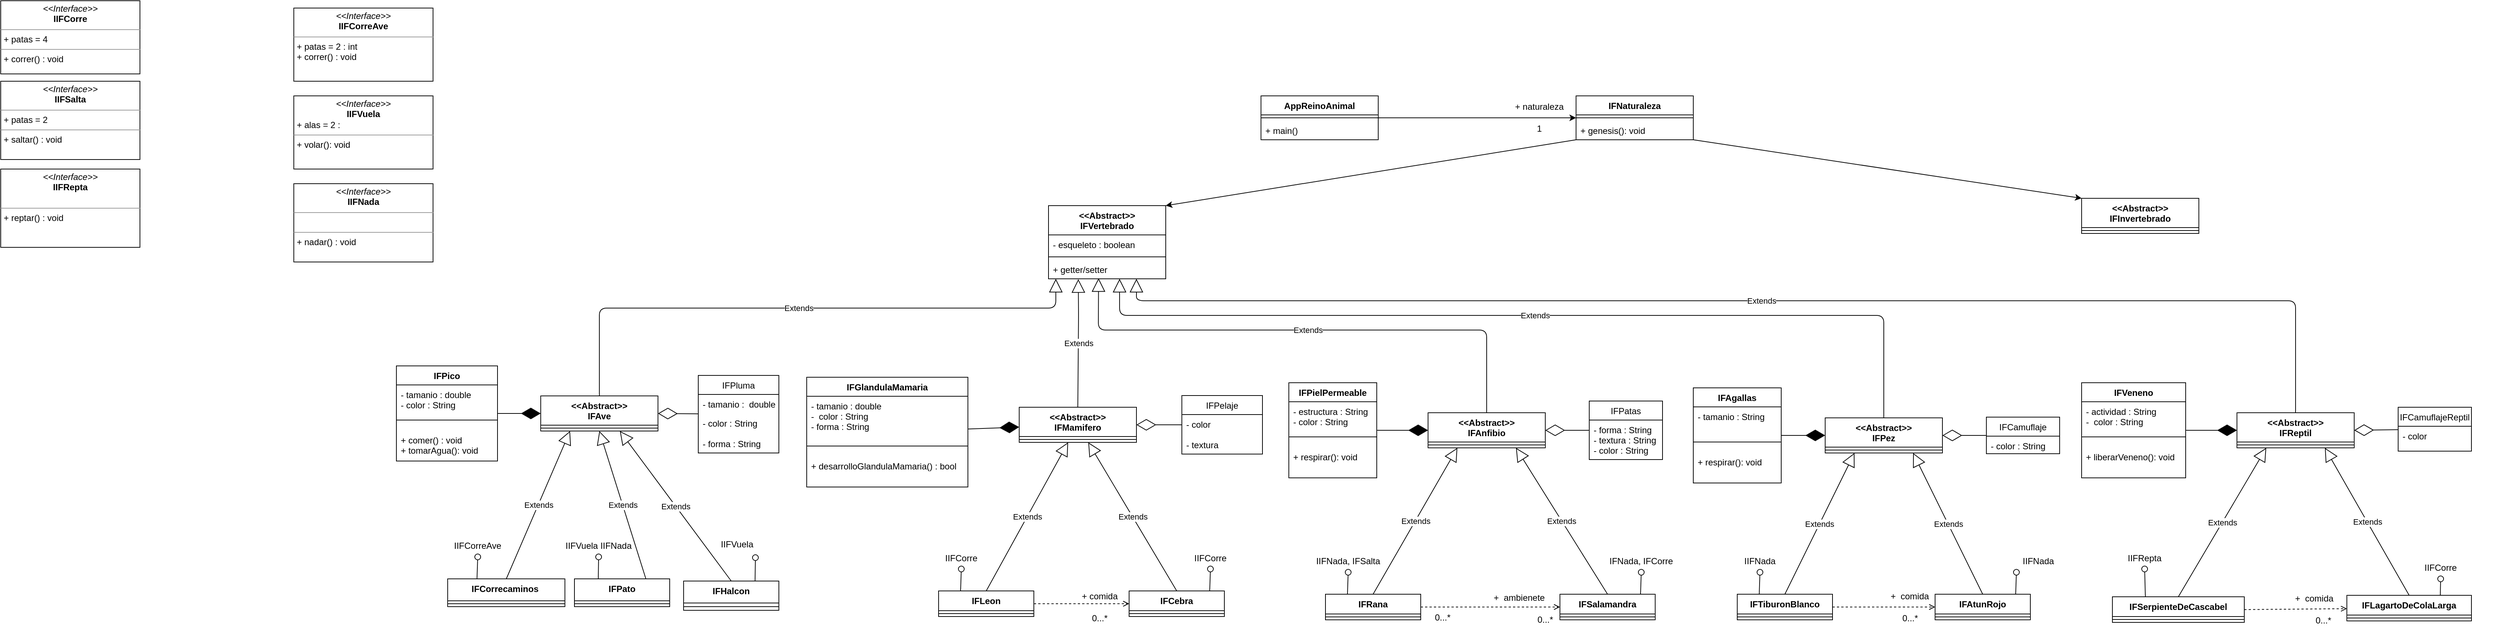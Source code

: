 <mxfile>
    <diagram id="HoKAFOozJBowZ1lmnB3c" name="Página-1">
        <mxGraphModel dx="4612" dy="2365" grid="1" gridSize="10" guides="1" tooltips="1" connect="1" arrows="1" fold="1" page="1" pageScale="1" pageWidth="827" pageHeight="1169" math="0" shadow="0">
            <root>
                <mxCell id="0"/>
                <mxCell id="1" parent="0"/>
                <mxCell id="2" value="AppReinoAnimal" style="swimlane;fontStyle=1;align=center;verticalAlign=top;childLayout=stackLayout;horizontal=1;startSize=26;horizontalStack=0;resizeParent=1;resizeParentMax=0;resizeLast=0;collapsible=1;marginBottom=0;" parent="1" vertex="1">
                    <mxGeometry x="380" width="160" height="60" as="geometry"/>
                </mxCell>
                <mxCell id="4" value="" style="line;strokeWidth=1;fillColor=none;align=left;verticalAlign=middle;spacingTop=-1;spacingLeft=3;spacingRight=3;rotatable=0;labelPosition=right;points=[];portConstraint=eastwest;strokeColor=inherit;" parent="2" vertex="1">
                    <mxGeometry y="26" width="160" height="8" as="geometry"/>
                </mxCell>
                <mxCell id="5" value="+ main()" style="text;strokeColor=none;fillColor=none;align=left;verticalAlign=top;spacingLeft=4;spacingRight=4;overflow=hidden;rotatable=0;points=[[0,0.5],[1,0.5]];portConstraint=eastwest;" parent="2" vertex="1">
                    <mxGeometry y="34" width="160" height="26" as="geometry"/>
                </mxCell>
                <mxCell id="6" value="IFNaturaleza" style="swimlane;fontStyle=1;align=center;verticalAlign=top;childLayout=stackLayout;horizontal=1;startSize=26;horizontalStack=0;resizeParent=1;resizeParentMax=0;resizeLast=0;collapsible=1;marginBottom=0;" parent="1" vertex="1">
                    <mxGeometry x="810" width="160" height="60" as="geometry"/>
                </mxCell>
                <mxCell id="8" value="" style="line;strokeWidth=1;fillColor=none;align=left;verticalAlign=middle;spacingTop=-1;spacingLeft=3;spacingRight=3;rotatable=0;labelPosition=right;points=[];portConstraint=eastwest;strokeColor=inherit;" parent="6" vertex="1">
                    <mxGeometry y="26" width="160" height="8" as="geometry"/>
                </mxCell>
                <mxCell id="9" value="+ genesis(): void" style="text;strokeColor=none;fillColor=none;align=left;verticalAlign=top;spacingLeft=4;spacingRight=4;overflow=hidden;rotatable=0;points=[[0,0.5],[1,0.5]];portConstraint=eastwest;" parent="6" vertex="1">
                    <mxGeometry y="34" width="160" height="26" as="geometry"/>
                </mxCell>
                <mxCell id="286" style="edgeStyle=none;html=1;entryX=1;entryY=0;entryDx=0;entryDy=0;" parent="1" target="13" edge="1">
                    <mxGeometry relative="1" as="geometry">
                        <mxPoint x="810" y="60" as="sourcePoint"/>
                        <mxPoint x="788" y="180" as="targetPoint"/>
                    </mxGeometry>
                </mxCell>
                <mxCell id="13" value="&lt;&lt;Abstract&gt;&gt;&#10;IFVertebrado" style="swimlane;fontStyle=1;align=center;verticalAlign=top;childLayout=stackLayout;horizontal=1;startSize=40;horizontalStack=0;resizeParent=1;resizeParentMax=0;resizeLast=0;collapsible=1;marginBottom=0;" parent="1" vertex="1">
                    <mxGeometry x="90" y="150" width="160" height="100" as="geometry"/>
                </mxCell>
                <mxCell id="14" value="- esqueleto : boolean" style="text;strokeColor=none;fillColor=none;align=left;verticalAlign=top;spacingLeft=4;spacingRight=4;overflow=hidden;rotatable=0;points=[[0,0.5],[1,0.5]];portConstraint=eastwest;" parent="13" vertex="1">
                    <mxGeometry y="40" width="160" height="26" as="geometry"/>
                </mxCell>
                <mxCell id="15" value="" style="line;strokeWidth=1;fillColor=none;align=left;verticalAlign=middle;spacingTop=-1;spacingLeft=3;spacingRight=3;rotatable=0;labelPosition=right;points=[];portConstraint=eastwest;strokeColor=inherit;" parent="13" vertex="1">
                    <mxGeometry y="66" width="160" height="8" as="geometry"/>
                </mxCell>
                <mxCell id="16" value="+ getter/setter" style="text;strokeColor=none;fillColor=none;align=left;verticalAlign=top;spacingLeft=4;spacingRight=4;overflow=hidden;rotatable=0;points=[[0,0.5],[1,0.5]];portConstraint=eastwest;" parent="13" vertex="1">
                    <mxGeometry y="74" width="160" height="26" as="geometry"/>
                </mxCell>
                <mxCell id="287" style="edgeStyle=none;html=1;entryX=0;entryY=0;entryDx=0;entryDy=0;" parent="1" edge="1" target="17">
                    <mxGeometry relative="1" as="geometry">
                        <mxPoint x="1040" y="180" as="targetPoint"/>
                        <mxPoint x="970" y="60" as="sourcePoint"/>
                    </mxGeometry>
                </mxCell>
                <mxCell id="17" value="&lt;&lt;Abstract&gt;&gt;&#10;IFInvertebrado" style="swimlane;fontStyle=1;align=center;verticalAlign=top;childLayout=stackLayout;horizontal=1;startSize=40;horizontalStack=0;resizeParent=1;resizeParentMax=0;resizeLast=0;collapsible=1;marginBottom=0;" parent="1" vertex="1">
                    <mxGeometry x="1500" y="140" width="160" height="48" as="geometry"/>
                </mxCell>
                <mxCell id="19" value="" style="line;strokeWidth=1;fillColor=none;align=left;verticalAlign=middle;spacingTop=-1;spacingLeft=3;spacingRight=3;rotatable=0;labelPosition=right;points=[];portConstraint=eastwest;strokeColor=inherit;" parent="17" vertex="1">
                    <mxGeometry y="40" width="160" height="8" as="geometry"/>
                </mxCell>
                <mxCell id="24" value="&lt;&lt;Abstract&gt;&gt;&#10;IFAve" style="swimlane;fontStyle=1;align=center;verticalAlign=top;childLayout=stackLayout;horizontal=1;startSize=40;horizontalStack=0;resizeParent=1;resizeParentMax=0;resizeLast=0;collapsible=1;marginBottom=0;" parent="1" vertex="1">
                    <mxGeometry x="-603" y="410" width="160" height="48" as="geometry"/>
                </mxCell>
                <mxCell id="26" value="" style="line;strokeWidth=1;fillColor=none;align=left;verticalAlign=middle;spacingTop=-1;spacingLeft=3;spacingRight=3;rotatable=0;labelPosition=right;points=[];portConstraint=eastwest;strokeColor=inherit;" parent="24" vertex="1">
                    <mxGeometry y="40" width="160" height="8" as="geometry"/>
                </mxCell>
                <mxCell id="40" value="&lt;&lt;Abstract&gt;&gt;&#10;IFReptil" style="swimlane;fontStyle=1;align=center;verticalAlign=top;childLayout=stackLayout;horizontal=1;startSize=40;horizontalStack=0;resizeParent=1;resizeParentMax=0;resizeLast=0;collapsible=1;marginBottom=0;" parent="1" vertex="1">
                    <mxGeometry x="1712" y="433" width="160" height="48" as="geometry"/>
                </mxCell>
                <mxCell id="42" value="" style="line;strokeWidth=1;fillColor=none;align=left;verticalAlign=middle;spacingTop=-1;spacingLeft=3;spacingRight=3;rotatable=0;labelPosition=right;points=[];portConstraint=eastwest;strokeColor=inherit;" parent="40" vertex="1">
                    <mxGeometry y="40" width="160" height="8" as="geometry"/>
                </mxCell>
                <mxCell id="44" value="Extends" style="endArrow=block;endSize=16;endFill=0;html=1;exitX=0.5;exitY=0;exitDx=0;exitDy=0;" parent="1" source="24" edge="1">
                    <mxGeometry width="160" relative="1" as="geometry">
                        <mxPoint x="-220" y="370" as="sourcePoint"/>
                        <mxPoint x="100" y="250" as="targetPoint"/>
                        <Array as="points">
                            <mxPoint x="-523" y="290"/>
                            <mxPoint x="100" y="290"/>
                        </Array>
                    </mxGeometry>
                </mxCell>
                <mxCell id="45" value="Extends" style="endArrow=block;endSize=16;endFill=0;html=1;exitX=0.5;exitY=0;exitDx=0;exitDy=0;entryX=0.254;entryY=1.017;entryDx=0;entryDy=0;entryPerimeter=0;" parent="1" source="131" target="16" edge="1">
                    <mxGeometry width="160" relative="1" as="geometry">
                        <mxPoint x="190" y="420" as="sourcePoint"/>
                        <mxPoint x="140" y="240" as="targetPoint"/>
                        <Array as="points">
                            <mxPoint x="131" y="300"/>
                        </Array>
                    </mxGeometry>
                </mxCell>
                <mxCell id="47" value="Extends" style="endArrow=block;endSize=16;endFill=0;html=1;exitX=0.5;exitY=0;exitDx=0;exitDy=0;entryX=0.75;entryY=1;entryDx=0;entryDy=0;entryPerimeter=0;" parent="1" source="40" target="16" edge="1">
                    <mxGeometry width="160" relative="1" as="geometry">
                        <mxPoint x="1320" y="340" as="sourcePoint"/>
                        <mxPoint x="220" y="260" as="targetPoint"/>
                        <Array as="points">
                            <mxPoint x="1792" y="280"/>
                            <mxPoint x="210" y="280"/>
                        </Array>
                    </mxGeometry>
                </mxCell>
                <mxCell id="48" value="Extends" style="endArrow=block;endSize=16;endFill=0;html=1;exitX=0.5;exitY=0;exitDx=0;exitDy=0;" parent="1" source="143" edge="1">
                    <mxGeometry width="160" relative="1" as="geometry">
                        <mxPoint x="572.72" y="390" as="sourcePoint"/>
                        <mxPoint x="187" y="250" as="targetPoint"/>
                        <Array as="points">
                            <mxPoint x="1230" y="300"/>
                            <mxPoint x="187" y="300"/>
                        </Array>
                    </mxGeometry>
                </mxCell>
                <mxCell id="49" value="IFPato" style="swimlane;fontStyle=1;align=center;verticalAlign=top;childLayout=stackLayout;horizontal=1;startSize=30;horizontalStack=0;resizeParent=1;resizeParentMax=0;resizeLast=0;collapsible=1;marginBottom=0;" parent="1" vertex="1">
                    <mxGeometry x="-557" y="660" width="130" height="38" as="geometry"/>
                </mxCell>
                <mxCell id="51" value="" style="line;strokeWidth=1;fillColor=none;align=left;verticalAlign=middle;spacingTop=-1;spacingLeft=3;spacingRight=3;rotatable=0;labelPosition=right;points=[];portConstraint=eastwest;strokeColor=inherit;" parent="49" vertex="1">
                    <mxGeometry y="30" width="130" height="8" as="geometry"/>
                </mxCell>
                <mxCell id="53" value="IFCorrecaminos " style="swimlane;fontStyle=1;align=center;verticalAlign=top;childLayout=stackLayout;horizontal=1;startSize=30;horizontalStack=0;resizeParent=1;resizeParentMax=0;resizeLast=0;collapsible=1;marginBottom=0;" parent="1" vertex="1">
                    <mxGeometry x="-730" y="660" width="160" height="38" as="geometry"/>
                </mxCell>
                <mxCell id="55" value="" style="line;strokeWidth=1;fillColor=none;align=left;verticalAlign=middle;spacingTop=-1;spacingLeft=3;spacingRight=3;rotatable=0;labelPosition=right;points=[];portConstraint=eastwest;strokeColor=inherit;" parent="53" vertex="1">
                    <mxGeometry y="30" width="160" height="8" as="geometry"/>
                </mxCell>
                <mxCell id="57" value="IFHalcon" style="swimlane;fontStyle=1;align=center;verticalAlign=top;childLayout=stackLayout;horizontal=1;startSize=30;horizontalStack=0;resizeParent=1;resizeParentMax=0;resizeLast=0;collapsible=1;marginBottom=0;" parent="1" vertex="1">
                    <mxGeometry x="-408" y="663" width="130" height="40" as="geometry"/>
                </mxCell>
                <mxCell id="59" value="" style="line;strokeWidth=1;fillColor=none;align=left;verticalAlign=middle;spacingTop=-1;spacingLeft=3;spacingRight=3;rotatable=0;labelPosition=right;points=[];portConstraint=eastwest;strokeColor=inherit;" parent="57" vertex="1">
                    <mxGeometry y="30" width="130" height="10" as="geometry"/>
                </mxCell>
                <mxCell id="61" value="Extends" style="endArrow=block;endSize=16;endFill=0;html=1;exitX=0.5;exitY=0;exitDx=0;exitDy=0;entryX=0.25;entryY=1;entryDx=0;entryDy=0;" parent="1" source="53" target="24" edge="1">
                    <mxGeometry width="160" relative="1" as="geometry">
                        <mxPoint x="-435.0" y="565" as="sourcePoint"/>
                        <mxPoint x="-65" y="422.0" as="targetPoint"/>
                    </mxGeometry>
                </mxCell>
                <mxCell id="62" value="Extends" style="endArrow=block;endSize=16;endFill=0;html=1;exitX=0.75;exitY=0;exitDx=0;exitDy=0;entryX=0.5;entryY=1;entryDx=0;entryDy=0;" parent="1" source="49" target="24" edge="1">
                    <mxGeometry width="160" relative="1" as="geometry">
                        <mxPoint x="-635" y="650" as="sourcePoint"/>
                        <mxPoint x="-509.184" y="458.0" as="targetPoint"/>
                    </mxGeometry>
                </mxCell>
                <mxCell id="63" value="Extends" style="endArrow=block;endSize=16;endFill=0;html=1;exitX=0.5;exitY=0;exitDx=0;exitDy=0;entryX=0.75;entryY=1;entryDx=0;entryDy=0;" parent="1" source="57" edge="1">
                    <mxGeometry width="160" relative="1" as="geometry">
                        <mxPoint x="-410.5" y="660" as="sourcePoint"/>
                        <mxPoint x="-495" y="458" as="targetPoint"/>
                    </mxGeometry>
                </mxCell>
                <mxCell id="64" value="&lt;p style=&quot;margin:0px;margin-top:4px;text-align:center;&quot;&gt;&lt;i&gt;&amp;lt;&amp;lt;Interface&amp;gt;&amp;gt;&lt;/i&gt;&lt;br&gt;&lt;b&gt;IIFVuela&lt;/b&gt;&lt;/p&gt;&lt;p style=&quot;margin:0px;margin-left:4px;&quot;&gt;+ alas = 2 :&lt;br&gt;&lt;/p&gt;&lt;hr size=&quot;1&quot;&gt;&lt;p style=&quot;margin:0px;margin-left:4px;&quot;&gt;+ volar(): void&lt;/p&gt;" style="verticalAlign=top;align=left;overflow=fill;fontSize=12;fontFamily=Helvetica;html=1;" parent="1" vertex="1">
                    <mxGeometry x="-940" width="190" height="100" as="geometry"/>
                </mxCell>
                <mxCell id="65" value="&lt;p style=&quot;margin:0px;margin-top:4px;text-align:center;&quot;&gt;&lt;i&gt;&amp;lt;&amp;lt;Interface&amp;gt;&amp;gt;&lt;/i&gt;&lt;br&gt;&lt;b&gt;IIFNada&lt;/b&gt;&lt;/p&gt;&lt;hr size=&quot;1&quot;&gt;&lt;p style=&quot;margin:0px;margin-left:4px;&quot;&gt;&lt;br&gt;&lt;/p&gt;&lt;hr size=&quot;1&quot;&gt;&lt;p style=&quot;margin:0px;margin-left:4px;&quot;&gt;+ nadar() : void&lt;/p&gt;" style="verticalAlign=top;align=left;overflow=fill;fontSize=12;fontFamily=Helvetica;html=1;" parent="1" vertex="1">
                    <mxGeometry x="-940" y="120" width="190" height="107" as="geometry"/>
                </mxCell>
                <mxCell id="66" value="&lt;p style=&quot;margin:0px;margin-top:4px;text-align:center;&quot;&gt;&lt;i&gt;&amp;lt;&amp;lt;Interface&amp;gt;&amp;gt;&lt;/i&gt;&lt;br&gt;&lt;b&gt;IIFCorreAve&lt;/b&gt;&lt;/p&gt;&lt;hr size=&quot;1&quot;&gt;&lt;p style=&quot;margin:0px;margin-left:4px;&quot;&gt;&lt;/p&gt;&lt;p style=&quot;margin:0px;margin-left:4px;&quot;&gt;+ patas = 2 : int&lt;/p&gt;&lt;p style=&quot;margin:0px;margin-left:4px;&quot;&gt;+ correr() : void&lt;/p&gt;" style="verticalAlign=top;align=left;overflow=fill;fontSize=12;fontFamily=Helvetica;html=1;" parent="1" vertex="1">
                    <mxGeometry x="-940" y="-120" width="190" height="100" as="geometry"/>
                </mxCell>
                <mxCell id="75" value="" style="endArrow=diamondThin;endFill=1;endSize=24;html=1;entryX=0;entryY=0.5;entryDx=0;entryDy=0;" parent="1" source="81" target="24" edge="1">
                    <mxGeometry width="160" relative="1" as="geometry">
                        <mxPoint x="-603.74" y="460.082" as="sourcePoint"/>
                        <mxPoint x="-368" y="420" as="targetPoint"/>
                    </mxGeometry>
                </mxCell>
                <mxCell id="76" value="IFPluma" style="swimlane;fontStyle=0;childLayout=stackLayout;horizontal=1;startSize=26;fillColor=none;horizontalStack=0;resizeParent=1;resizeParentMax=0;resizeLast=0;collapsible=1;marginBottom=0;" parent="1" vertex="1">
                    <mxGeometry x="-388" y="382" width="110" height="106" as="geometry"/>
                </mxCell>
                <mxCell id="77" value="- tamanio :  double " style="text;strokeColor=none;fillColor=none;align=left;verticalAlign=top;spacingLeft=4;spacingRight=4;overflow=hidden;rotatable=0;points=[[0,0.5],[1,0.5]];portConstraint=eastwest;" parent="76" vertex="1">
                    <mxGeometry y="26" width="110" height="26" as="geometry"/>
                </mxCell>
                <mxCell id="78" value="- color : String" style="text;strokeColor=none;fillColor=none;align=left;verticalAlign=top;spacingLeft=4;spacingRight=4;overflow=hidden;rotatable=0;points=[[0,0.5],[1,0.5]];portConstraint=eastwest;" parent="76" vertex="1">
                    <mxGeometry y="52" width="110" height="28" as="geometry"/>
                </mxCell>
                <mxCell id="79" value="- forma : String" style="text;strokeColor=none;fillColor=none;align=left;verticalAlign=top;spacingLeft=4;spacingRight=4;overflow=hidden;rotatable=0;points=[[0,0.5],[1,0.5]];portConstraint=eastwest;" parent="76" vertex="1">
                    <mxGeometry y="80" width="110" height="26" as="geometry"/>
                </mxCell>
                <mxCell id="80" value="" style="endArrow=diamondThin;endFill=0;endSize=24;html=1;entryX=1;entryY=0.5;entryDx=0;entryDy=0;" parent="1" source="76" target="24" edge="1">
                    <mxGeometry width="160" relative="1" as="geometry">
                        <mxPoint x="-360" y="460" as="sourcePoint"/>
                        <mxPoint x="-405" y="311.63" as="targetPoint"/>
                    </mxGeometry>
                </mxCell>
                <mxCell id="81" value="IFPico" style="swimlane;fontStyle=1;align=center;verticalAlign=top;childLayout=stackLayout;horizontal=1;startSize=26;horizontalStack=0;resizeParent=1;resizeParentMax=0;resizeLast=0;collapsible=1;marginBottom=0;" parent="1" vertex="1">
                    <mxGeometry x="-800" y="369" width="138" height="130" as="geometry"/>
                </mxCell>
                <mxCell id="82" value="- tamanio : double&#10;- color : String" style="text;strokeColor=none;fillColor=none;align=left;verticalAlign=top;spacingLeft=4;spacingRight=4;overflow=hidden;rotatable=0;points=[[0,0.5],[1,0.5]];portConstraint=eastwest;" parent="81" vertex="1">
                    <mxGeometry y="26" width="138" height="34" as="geometry"/>
                </mxCell>
                <mxCell id="83" value="" style="line;strokeWidth=1;fillColor=none;align=left;verticalAlign=middle;spacingTop=-1;spacingLeft=3;spacingRight=3;rotatable=0;labelPosition=right;points=[];portConstraint=eastwest;strokeColor=inherit;" parent="81" vertex="1">
                    <mxGeometry y="60" width="138" height="28" as="geometry"/>
                </mxCell>
                <mxCell id="84" value="+ comer() : void&#10;+ tomarAgua(): void" style="text;strokeColor=none;fillColor=none;align=left;verticalAlign=top;spacingLeft=4;spacingRight=4;overflow=hidden;rotatable=0;points=[[0,0.5],[1,0.5]];portConstraint=eastwest;" parent="81" vertex="1">
                    <mxGeometry y="88" width="138" height="42" as="geometry"/>
                </mxCell>
                <mxCell id="85" value="IIFCorreAve" style="text;html=1;strokeColor=none;fillColor=none;align=center;verticalAlign=middle;whiteSpace=wrap;rounded=0;" parent="1" vertex="1">
                    <mxGeometry x="-760" y="600" width="142" height="30" as="geometry"/>
                </mxCell>
                <mxCell id="86" value="IIFVuela IIFNada" style="text;html=1;strokeColor=none;fillColor=none;align=center;verticalAlign=middle;whiteSpace=wrap;rounded=0;" parent="1" vertex="1">
                    <mxGeometry x="-619" y="600" width="190" height="30" as="geometry"/>
                </mxCell>
                <mxCell id="87" value="IIFVuela" style="text;html=1;strokeColor=none;fillColor=none;align=center;verticalAlign=middle;whiteSpace=wrap;rounded=0;" parent="1" vertex="1">
                    <mxGeometry x="-425" y="598" width="180" height="30" as="geometry"/>
                </mxCell>
                <mxCell id="95" value="" style="html=1;verticalAlign=bottom;labelBackgroundColor=none;endArrow=oval;endFill=0;endSize=8;exitX=0.75;exitY=0;exitDx=0;exitDy=0;entryX=0.5;entryY=1;entryDx=0;entryDy=0;" parent="1" source="57" edge="1">
                    <mxGeometry width="160" relative="1" as="geometry">
                        <mxPoint x="-192" y="641" as="sourcePoint"/>
                        <mxPoint x="-310" y="631" as="targetPoint"/>
                    </mxGeometry>
                </mxCell>
                <mxCell id="98" value="" style="group" parent="1" vertex="1" connectable="0">
                    <mxGeometry x="720" width="80" height="60" as="geometry"/>
                </mxCell>
                <mxCell id="12" style="edgeStyle=none;html=1;" parent="98" source="2" target="6" edge="1">
                    <mxGeometry relative="1" as="geometry">
                        <mxPoint x="-440" y="46" as="targetPoint"/>
                    </mxGeometry>
                </mxCell>
                <mxCell id="69" value="+ naturaleza" style="text;html=1;strokeColor=none;fillColor=none;align=center;verticalAlign=middle;whiteSpace=wrap;rounded=0;" parent="98" vertex="1">
                    <mxGeometry width="80" height="30" as="geometry"/>
                </mxCell>
                <mxCell id="70" value="1" style="text;html=1;strokeColor=none;fillColor=none;align=center;verticalAlign=middle;whiteSpace=wrap;rounded=0;" parent="98" vertex="1">
                    <mxGeometry y="30" width="80" height="30" as="geometry"/>
                </mxCell>
                <mxCell id="105" value="" style="html=1;verticalAlign=bottom;labelBackgroundColor=none;endArrow=oval;endFill=0;endSize=8;exitX=0.25;exitY=0;exitDx=0;exitDy=0;entryX=0.5;entryY=1;entryDx=0;entryDy=0;" parent="1" source="53" target="85" edge="1">
                    <mxGeometry width="160" relative="1" as="geometry">
                        <mxPoint x="-790" y="620" as="sourcePoint"/>
                        <mxPoint x="-840" y="660" as="targetPoint"/>
                    </mxGeometry>
                </mxCell>
                <mxCell id="106" value="" style="html=1;verticalAlign=bottom;labelBackgroundColor=none;endArrow=oval;endFill=0;endSize=8;entryX=0.5;entryY=1;entryDx=0;entryDy=0;exitX=0.25;exitY=0;exitDx=0;exitDy=0;" parent="1" source="49" target="86" edge="1">
                    <mxGeometry width="160" relative="1" as="geometry">
                        <mxPoint x="-419" y="600" as="sourcePoint"/>
                        <mxPoint x="-439" y="680" as="targetPoint"/>
                    </mxGeometry>
                </mxCell>
                <mxCell id="108" value="IFPelaje" style="swimlane;fontStyle=0;childLayout=stackLayout;horizontal=1;startSize=26;fillColor=none;horizontalStack=0;resizeParent=1;resizeParentMax=0;resizeLast=0;collapsible=1;marginBottom=0;" parent="1" vertex="1">
                    <mxGeometry x="272" y="409.5" width="110" height="80" as="geometry"/>
                </mxCell>
                <mxCell id="110" value="- color" style="text;strokeColor=none;fillColor=none;align=left;verticalAlign=top;spacingLeft=4;spacingRight=4;overflow=hidden;rotatable=0;points=[[0,0.5],[1,0.5]];portConstraint=eastwest;" parent="108" vertex="1">
                    <mxGeometry y="26" width="110" height="28" as="geometry"/>
                </mxCell>
                <mxCell id="111" value="- textura" style="text;strokeColor=none;fillColor=none;align=left;verticalAlign=top;spacingLeft=4;spacingRight=4;overflow=hidden;rotatable=0;points=[[0,0.5],[1,0.5]];portConstraint=eastwest;" parent="108" vertex="1">
                    <mxGeometry y="54" width="110" height="26" as="geometry"/>
                </mxCell>
                <mxCell id="112" value="IFGlandulaMamaria" style="swimlane;fontStyle=1;align=center;verticalAlign=top;childLayout=stackLayout;horizontal=1;startSize=26;horizontalStack=0;resizeParent=1;resizeParentMax=0;resizeLast=0;collapsible=1;marginBottom=0;" parent="1" vertex="1">
                    <mxGeometry x="-240" y="384.5" width="220" height="150" as="geometry"/>
                </mxCell>
                <mxCell id="113" value="- tamanio : double &#10;-  color : String&#10;- forma : String" style="text;strokeColor=none;fillColor=none;align=left;verticalAlign=top;spacingLeft=4;spacingRight=4;overflow=hidden;rotatable=0;points=[[0,0.5],[1,0.5]];portConstraint=eastwest;" parent="112" vertex="1">
                    <mxGeometry y="26" width="220" height="54" as="geometry"/>
                </mxCell>
                <mxCell id="114" value="" style="line;strokeWidth=1;fillColor=none;align=left;verticalAlign=middle;spacingTop=-1;spacingLeft=3;spacingRight=3;rotatable=0;labelPosition=right;points=[];portConstraint=eastwest;strokeColor=inherit;" parent="112" vertex="1">
                    <mxGeometry y="80" width="220" height="28" as="geometry"/>
                </mxCell>
                <mxCell id="115" value="+ desarrolloGlandulaMamaria() : bool" style="text;strokeColor=none;fillColor=none;align=left;verticalAlign=top;spacingLeft=4;spacingRight=4;overflow=hidden;rotatable=0;points=[[0,0.5],[1,0.5]];portConstraint=eastwest;" parent="112" vertex="1">
                    <mxGeometry y="108" width="220" height="42" as="geometry"/>
                </mxCell>
                <mxCell id="116" value="" style="endArrow=diamondThin;endFill=0;endSize=24;html=1;entryX=1;entryY=0.5;entryDx=0;entryDy=0;exitX=0;exitY=0.5;exitDx=0;exitDy=0;" parent="1" source="108" target="131" edge="1">
                    <mxGeometry width="160" relative="1" as="geometry">
                        <mxPoint x="310" y="385.5" as="sourcePoint"/>
                        <mxPoint x="60" y="429.5" as="targetPoint"/>
                    </mxGeometry>
                </mxCell>
                <mxCell id="118" value="" style="endArrow=diamondThin;endFill=1;endSize=24;html=1;" parent="1" source="112" target="131" edge="1">
                    <mxGeometry width="160" relative="1" as="geometry">
                        <mxPoint x="30.0" y="544.4" as="sourcePoint"/>
                        <mxPoint x="60" y="475.654" as="targetPoint"/>
                    </mxGeometry>
                </mxCell>
                <mxCell id="122" value="IFCebra" style="swimlane;fontStyle=1;align=center;verticalAlign=top;childLayout=stackLayout;horizontal=1;startSize=27;horizontalStack=0;resizeParent=1;resizeParentMax=0;resizeLast=0;collapsible=1;marginBottom=0;" parent="1" vertex="1">
                    <mxGeometry x="200" y="676.5" width="130" height="35" as="geometry"/>
                </mxCell>
                <mxCell id="123" value="" style="line;strokeWidth=1;fillColor=none;align=left;verticalAlign=middle;spacingTop=-1;spacingLeft=3;spacingRight=3;rotatable=0;labelPosition=right;points=[];portConstraint=eastwest;strokeColor=inherit;" parent="122" vertex="1">
                    <mxGeometry y="27" width="130" height="8" as="geometry"/>
                </mxCell>
                <mxCell id="124" value="IFLeon" style="swimlane;fontStyle=1;align=center;verticalAlign=top;childLayout=stackLayout;horizontal=1;startSize=27;horizontalStack=0;resizeParent=1;resizeParentMax=0;resizeLast=0;collapsible=1;marginBottom=0;" parent="1" vertex="1">
                    <mxGeometry x="-60" y="676.5" width="130" height="35" as="geometry"/>
                </mxCell>
                <mxCell id="125" value="" style="line;strokeWidth=1;fillColor=none;align=left;verticalAlign=middle;spacingTop=-1;spacingLeft=3;spacingRight=3;rotatable=0;labelPosition=right;points=[];portConstraint=eastwest;strokeColor=inherit;" parent="124" vertex="1">
                    <mxGeometry y="27" width="130" height="8" as="geometry"/>
                </mxCell>
                <mxCell id="126" value="Extends" style="endArrow=block;endSize=16;endFill=0;html=1;exitX=0.5;exitY=0;exitDx=0;exitDy=0;" parent="1" source="124" target="131" edge="1">
                    <mxGeometry width="160" relative="1" as="geometry">
                        <mxPoint x="229.5" y="761.5" as="sourcePoint"/>
                        <mxPoint x="128.85" y="477.5" as="targetPoint"/>
                    </mxGeometry>
                </mxCell>
                <mxCell id="127" value="Extends" style="endArrow=block;endSize=16;endFill=0;html=1;exitX=0.5;exitY=0;exitDx=0;exitDy=0;" parent="1" source="122" target="131" edge="1">
                    <mxGeometry width="160" relative="1" as="geometry">
                        <mxPoint x="105" y="685.5" as="sourcePoint"/>
                        <mxPoint x="214.661" y="473.5" as="targetPoint"/>
                    </mxGeometry>
                </mxCell>
                <mxCell id="131" value="&lt;&lt;Abstract&gt;&gt;&#10;IFMamifero" style="swimlane;fontStyle=1;align=center;verticalAlign=top;childLayout=stackLayout;horizontal=1;startSize=40;horizontalStack=0;resizeParent=1;resizeParentMax=0;resizeLast=0;collapsible=1;marginBottom=0;" parent="1" vertex="1">
                    <mxGeometry x="50" y="425.5" width="160" height="48" as="geometry"/>
                </mxCell>
                <mxCell id="133" value="" style="line;strokeWidth=1;fillColor=none;align=left;verticalAlign=middle;spacingTop=-1;spacingLeft=3;spacingRight=3;rotatable=0;labelPosition=right;points=[];portConstraint=eastwest;strokeColor=inherit;" parent="131" vertex="1">
                    <mxGeometry y="40" width="160" height="8" as="geometry"/>
                </mxCell>
                <mxCell id="135" value="Extends" style="endArrow=block;endSize=16;endFill=0;html=1;exitX=0.5;exitY=0;exitDx=0;exitDy=0;entryX=0.427;entryY=0.967;entryDx=0;entryDy=0;entryPerimeter=0;" parent="1" source="141" target="16" edge="1">
                    <mxGeometry width="160" relative="1" as="geometry">
                        <mxPoint x="747" y="456" as="sourcePoint"/>
                        <mxPoint x="190" y="280" as="targetPoint"/>
                        <Array as="points">
                            <mxPoint x="688" y="320"/>
                            <mxPoint x="158" y="320"/>
                        </Array>
                    </mxGeometry>
                </mxCell>
                <mxCell id="139" value="" style="group" parent="1" vertex="1" connectable="0">
                    <mxGeometry x="80" y="668.5" width="60" height="60" as="geometry"/>
                </mxCell>
                <mxCell id="136" value="" style="html=1;verticalAlign=bottom;labelBackgroundColor=none;endArrow=open;endFill=0;dashed=1;exitX=1;exitY=0.5;exitDx=0;exitDy=0;entryX=0;entryY=0.5;entryDx=0;entryDy=0;" parent="139" source="124" target="122" edge="1">
                    <mxGeometry width="160" relative="1" as="geometry">
                        <mxPoint x="-30" y="70" as="sourcePoint"/>
                        <mxPoint x="130" y="70" as="targetPoint"/>
                    </mxGeometry>
                </mxCell>
                <mxCell id="141" value="&lt;&lt;Abstract&gt;&gt;&#10;IFAnfibio" style="swimlane;fontStyle=1;align=center;verticalAlign=top;childLayout=stackLayout;horizontal=1;startSize=40;horizontalStack=0;resizeParent=1;resizeParentMax=0;resizeLast=0;collapsible=1;marginBottom=0;" parent="1" vertex="1">
                    <mxGeometry x="608" y="433" width="160" height="48" as="geometry"/>
                </mxCell>
                <mxCell id="142" value="" style="line;strokeWidth=1;fillColor=none;align=left;verticalAlign=middle;spacingTop=-1;spacingLeft=3;spacingRight=3;rotatable=0;labelPosition=right;points=[];portConstraint=eastwest;strokeColor=inherit;" parent="141" vertex="1">
                    <mxGeometry y="40" width="160" height="8" as="geometry"/>
                </mxCell>
                <mxCell id="143" value="&lt;&lt;Abstract&gt;&gt;&#10;IFPez" style="swimlane;fontStyle=1;align=center;verticalAlign=top;childLayout=stackLayout;horizontal=1;startSize=40;horizontalStack=0;resizeParent=1;resizeParentMax=0;resizeLast=0;collapsible=1;marginBottom=0;" parent="1" vertex="1">
                    <mxGeometry x="1150" y="440" width="160" height="48" as="geometry"/>
                </mxCell>
                <mxCell id="144" value="" style="line;strokeWidth=1;fillColor=none;align=left;verticalAlign=middle;spacingTop=-1;spacingLeft=3;spacingRight=3;rotatable=0;labelPosition=right;points=[];portConstraint=eastwest;strokeColor=inherit;" parent="143" vertex="1">
                    <mxGeometry y="40" width="160" height="8" as="geometry"/>
                </mxCell>
                <mxCell id="145" value="IFPatas" style="swimlane;fontStyle=0;childLayout=stackLayout;horizontal=1;startSize=26;fillColor=none;horizontalStack=0;resizeParent=1;resizeParentMax=0;resizeLast=0;collapsible=1;marginBottom=0;" parent="1" vertex="1">
                    <mxGeometry x="828" y="417" width="100" height="80" as="geometry"/>
                </mxCell>
                <mxCell id="146" value="- forma : String&#10;- textura : String&#10;- color : String" style="text;strokeColor=none;fillColor=none;align=left;verticalAlign=top;spacingLeft=4;spacingRight=4;overflow=hidden;rotatable=0;points=[[0,0.5],[1,0.5]];portConstraint=eastwest;" parent="145" vertex="1">
                    <mxGeometry y="26" width="100" height="54" as="geometry"/>
                </mxCell>
                <mxCell id="148" value="IFPielPermeable" style="swimlane;fontStyle=1;align=center;verticalAlign=top;childLayout=stackLayout;horizontal=1;startSize=26;horizontalStack=0;resizeParent=1;resizeParentMax=0;resizeLast=0;collapsible=1;marginBottom=0;" parent="1" vertex="1">
                    <mxGeometry x="418" y="392" width="120" height="130" as="geometry"/>
                </mxCell>
                <mxCell id="149" value="- estructura : String&#10;- color : String" style="text;strokeColor=none;fillColor=none;align=left;verticalAlign=top;spacingLeft=4;spacingRight=4;overflow=hidden;rotatable=0;points=[[0,0.5],[1,0.5]];portConstraint=eastwest;" parent="148" vertex="1">
                    <mxGeometry y="26" width="120" height="34" as="geometry"/>
                </mxCell>
                <mxCell id="150" value="" style="line;strokeWidth=1;fillColor=none;align=left;verticalAlign=middle;spacingTop=-1;spacingLeft=3;spacingRight=3;rotatable=0;labelPosition=right;points=[];portConstraint=eastwest;strokeColor=inherit;" parent="148" vertex="1">
                    <mxGeometry y="60" width="120" height="28" as="geometry"/>
                </mxCell>
                <mxCell id="151" value="+ respirar(): void" style="text;strokeColor=none;fillColor=none;align=left;verticalAlign=top;spacingLeft=4;spacingRight=4;overflow=hidden;rotatable=0;points=[[0,0.5],[1,0.5]];portConstraint=eastwest;" parent="148" vertex="1">
                    <mxGeometry y="88" width="120" height="42" as="geometry"/>
                </mxCell>
                <mxCell id="152" value="" style="endArrow=diamondThin;endFill=0;endSize=24;html=1;entryX=1;entryY=0.5;entryDx=0;entryDy=0;" parent="1" source="145" target="141" edge="1">
                    <mxGeometry width="160" relative="1" as="geometry">
                        <mxPoint x="518.0" y="420.96" as="sourcePoint"/>
                        <mxPoint x="625.5" y="433.0" as="targetPoint"/>
                    </mxGeometry>
                </mxCell>
                <mxCell id="153" value="" style="endArrow=diamondThin;endFill=1;endSize=24;html=1;entryX=0;entryY=0.5;entryDx=0;entryDy=0;" parent="1" source="148" target="141" edge="1">
                    <mxGeometry width="160" relative="1" as="geometry">
                        <mxPoint x="548" y="491" as="sourcePoint"/>
                        <mxPoint x="658.0" y="515.004" as="targetPoint"/>
                    </mxGeometry>
                </mxCell>
                <mxCell id="137" value="+ comida" style="text;html=1;strokeColor=none;fillColor=none;align=center;verticalAlign=middle;whiteSpace=wrap;rounded=0;" parent="1" vertex="1">
                    <mxGeometry x="130" y="668.5" width="60" height="30" as="geometry"/>
                </mxCell>
                <mxCell id="138" value="0...*" style="text;html=1;strokeColor=none;fillColor=none;align=center;verticalAlign=middle;whiteSpace=wrap;rounded=0;" parent="1" vertex="1">
                    <mxGeometry x="130" y="698.5" width="60" height="30" as="geometry"/>
                </mxCell>
                <mxCell id="156" value="Extends" style="endArrow=block;endSize=16;endFill=0;html=1;entryX=0.25;entryY=1;entryDx=0;entryDy=0;exitX=0.5;exitY=0;exitDx=0;exitDy=0;" parent="1" source="166" target="141" edge="1">
                    <mxGeometry width="160" relative="1" as="geometry">
                        <mxPoint x="548" y="661" as="sourcePoint"/>
                        <mxPoint x="608.004" y="541" as="targetPoint"/>
                    </mxGeometry>
                </mxCell>
                <mxCell id="157" value="Extends" style="endArrow=block;endSize=16;endFill=0;html=1;entryX=0.75;entryY=1;entryDx=0;entryDy=0;exitX=0.5;exitY=0;exitDx=0;exitDy=0;" parent="1" source="164" target="141" edge="1">
                    <mxGeometry width="160" relative="1" as="geometry">
                        <mxPoint x="818" y="661" as="sourcePoint"/>
                        <mxPoint x="718.003" y="501" as="targetPoint"/>
                    </mxGeometry>
                </mxCell>
                <mxCell id="158" value="IIFCorre" style="text;html=1;strokeColor=none;fillColor=none;align=center;verticalAlign=middle;whiteSpace=wrap;rounded=0;" parent="1" vertex="1">
                    <mxGeometry x="-100" y="616.5" width="142" height="30" as="geometry"/>
                </mxCell>
                <mxCell id="159" value="" style="html=1;verticalAlign=bottom;labelBackgroundColor=none;endArrow=oval;endFill=0;endSize=8;exitX=0.25;exitY=0;exitDx=0;exitDy=0;entryX=0.5;entryY=1;entryDx=0;entryDy=0;" parent="1" target="158" edge="1">
                    <mxGeometry width="160" relative="1" as="geometry">
                        <mxPoint x="-30" y="676.5" as="sourcePoint"/>
                        <mxPoint x="-180" y="676.5" as="targetPoint"/>
                    </mxGeometry>
                </mxCell>
                <mxCell id="162" value="IIFCorre" style="text;html=1;strokeColor=none;fillColor=none;align=center;verticalAlign=middle;whiteSpace=wrap;rounded=0;" parent="1" vertex="1">
                    <mxGeometry x="240" y="616.5" width="142" height="30" as="geometry"/>
                </mxCell>
                <mxCell id="163" value="" style="html=1;verticalAlign=bottom;labelBackgroundColor=none;endArrow=oval;endFill=0;endSize=8;exitX=0.25;exitY=0;exitDx=0;exitDy=0;entryX=0.5;entryY=1;entryDx=0;entryDy=0;" parent="1" target="162" edge="1">
                    <mxGeometry width="160" relative="1" as="geometry">
                        <mxPoint x="310" y="676.5" as="sourcePoint"/>
                        <mxPoint x="160" y="676.5" as="targetPoint"/>
                    </mxGeometry>
                </mxCell>
                <mxCell id="168" value="" style="group" parent="1" vertex="1" connectable="0">
                    <mxGeometry x="627" y="673" width="60" height="60" as="geometry"/>
                </mxCell>
                <mxCell id="189" value="" style="group" parent="1" vertex="1" connectable="0">
                    <mxGeometry x="788" y="621" width="182" height="95" as="geometry"/>
                </mxCell>
                <mxCell id="164" value="IFSalamandra" style="swimlane;fontStyle=1;align=center;verticalAlign=top;childLayout=stackLayout;horizontal=1;startSize=27;horizontalStack=0;resizeParent=1;resizeParentMax=0;resizeLast=0;collapsible=1;marginBottom=0;" parent="189" vertex="1">
                    <mxGeometry y="60" width="130" height="35" as="geometry"/>
                </mxCell>
                <mxCell id="165" value="" style="line;strokeWidth=1;fillColor=none;align=left;verticalAlign=middle;spacingTop=-1;spacingLeft=3;spacingRight=3;rotatable=0;labelPosition=right;points=[];portConstraint=eastwest;strokeColor=inherit;" parent="164" vertex="1">
                    <mxGeometry y="27" width="130" height="8" as="geometry"/>
                </mxCell>
                <mxCell id="173" value="IFNada, IFCorre" style="text;html=1;strokeColor=none;fillColor=none;align=center;verticalAlign=middle;whiteSpace=wrap;rounded=0;" parent="189" vertex="1">
                    <mxGeometry x="40" width="142" height="30" as="geometry"/>
                </mxCell>
                <mxCell id="174" value="" style="html=1;verticalAlign=bottom;labelBackgroundColor=none;endArrow=oval;endFill=0;endSize=8;exitX=0.25;exitY=0;exitDx=0;exitDy=0;entryX=0.5;entryY=1;entryDx=0;entryDy=0;" parent="189" target="173" edge="1">
                    <mxGeometry width="160" relative="1" as="geometry">
                        <mxPoint x="110" y="60.0" as="sourcePoint"/>
                        <mxPoint x="-40" y="60" as="targetPoint"/>
                    </mxGeometry>
                </mxCell>
                <mxCell id="192" value="" style="group" parent="1" vertex="1" connectable="0">
                    <mxGeometry x="428" y="621" width="170" height="95" as="geometry"/>
                </mxCell>
                <mxCell id="166" value="IFRana" style="swimlane;fontStyle=1;align=center;verticalAlign=top;childLayout=stackLayout;horizontal=1;startSize=27;horizontalStack=0;resizeParent=1;resizeParentMax=0;resizeLast=0;collapsible=1;marginBottom=0;" parent="192" vertex="1">
                    <mxGeometry x="40" y="60" width="130" height="35" as="geometry"/>
                </mxCell>
                <mxCell id="167" value="" style="line;strokeWidth=1;fillColor=none;align=left;verticalAlign=middle;spacingTop=-1;spacingLeft=3;spacingRight=3;rotatable=0;labelPosition=right;points=[];portConstraint=eastwest;strokeColor=inherit;" parent="166" vertex="1">
                    <mxGeometry y="27" width="130" height="8" as="geometry"/>
                </mxCell>
                <mxCell id="171" value="IIFNada, IFSalta" style="text;html=1;strokeColor=none;fillColor=none;align=center;verticalAlign=middle;whiteSpace=wrap;rounded=0;" parent="192" vertex="1">
                    <mxGeometry width="142" height="30" as="geometry"/>
                </mxCell>
                <mxCell id="172" value="" style="html=1;verticalAlign=bottom;labelBackgroundColor=none;endArrow=oval;endFill=0;endSize=8;exitX=0.25;exitY=0;exitDx=0;exitDy=0;entryX=0.5;entryY=1;entryDx=0;entryDy=0;" parent="192" target="171" edge="1">
                    <mxGeometry width="160" relative="1" as="geometry">
                        <mxPoint x="70" y="60" as="sourcePoint"/>
                        <mxPoint x="-80" y="60" as="targetPoint"/>
                    </mxGeometry>
                </mxCell>
                <mxCell id="193" value="" style="group" parent="1" vertex="1" connectable="0">
                    <mxGeometry x="1200" y="668.5" width="131" height="60" as="geometry"/>
                </mxCell>
                <mxCell id="170" value="0...*" style="text;html=1;strokeColor=none;fillColor=none;align=center;verticalAlign=middle;whiteSpace=wrap;rounded=0;" parent="193" vertex="1">
                    <mxGeometry x="35.5" y="30" width="60" height="30" as="geometry"/>
                </mxCell>
                <mxCell id="169" value="" style="html=1;verticalAlign=bottom;labelBackgroundColor=none;endArrow=open;endFill=0;dashed=1;exitX=1;exitY=0.5;exitDx=0;exitDy=0;entryX=0;entryY=0.5;entryDx=0;entryDy=0;" parent="193" source="166" target="164" edge="1">
                    <mxGeometry width="160" relative="1" as="geometry">
                        <mxPoint x="388" y="675" as="sourcePoint"/>
                        <mxPoint x="548" y="675" as="targetPoint"/>
                    </mxGeometry>
                </mxCell>
                <mxCell id="188" value="+&amp;nbsp; comida" style="text;html=1;strokeColor=none;fillColor=none;align=center;verticalAlign=middle;whiteSpace=wrap;rounded=0;" parent="193" vertex="1">
                    <mxGeometry width="131" height="30" as="geometry"/>
                </mxCell>
                <mxCell id="194" value="&lt;p style=&quot;margin:0px;margin-top:4px;text-align:center;&quot;&gt;&lt;i&gt;&amp;lt;&amp;lt;Interface&amp;gt;&amp;gt;&lt;/i&gt;&lt;br&gt;&lt;b&gt;IIFSalta&lt;/b&gt;&lt;/p&gt;&lt;hr size=&quot;1&quot;&gt;&lt;p style=&quot;margin:0px;margin-left:4px;&quot;&gt;+ patas = 2&lt;/p&gt;&lt;hr size=&quot;1&quot;&gt;&lt;p style=&quot;margin:0px;margin-left:4px;&quot;&gt;+ saltar() : void&lt;/p&gt;" style="verticalAlign=top;align=left;overflow=fill;fontSize=12;fontFamily=Helvetica;html=1;" parent="1" vertex="1">
                    <mxGeometry x="-1340" y="-20" width="190" height="107" as="geometry"/>
                </mxCell>
                <mxCell id="195" value="&lt;p style=&quot;margin:0px;margin-top:4px;text-align:center;&quot;&gt;&lt;i&gt;&amp;lt;&amp;lt;Interface&amp;gt;&amp;gt;&lt;/i&gt;&lt;br&gt;&lt;b&gt;IIFCorre&lt;/b&gt;&lt;/p&gt;&lt;hr size=&quot;1&quot;&gt;&lt;p style=&quot;margin:0px;margin-left:4px;&quot;&gt;+ patas = 4&lt;/p&gt;&lt;hr size=&quot;1&quot;&gt;&lt;p style=&quot;margin:0px;margin-left:4px;&quot;&gt;+ correr() : void&lt;/p&gt;" style="verticalAlign=top;align=left;overflow=fill;fontSize=12;fontFamily=Helvetica;html=1;" parent="1" vertex="1">
                    <mxGeometry x="-1340" y="-130" width="190" height="100" as="geometry"/>
                </mxCell>
                <mxCell id="197" value="IFAgallas" style="swimlane;fontStyle=1;align=center;verticalAlign=top;childLayout=stackLayout;horizontal=1;startSize=26;horizontalStack=0;resizeParent=1;resizeParentMax=0;resizeLast=0;collapsible=1;marginBottom=0;" parent="1" vertex="1">
                    <mxGeometry x="970" y="399" width="120" height="130" as="geometry"/>
                </mxCell>
                <mxCell id="198" value="- tamanio : String&#10;" style="text;strokeColor=none;fillColor=none;align=left;verticalAlign=top;spacingLeft=4;spacingRight=4;overflow=hidden;rotatable=0;points=[[0,0.5],[1,0.5]];portConstraint=eastwest;" parent="197" vertex="1">
                    <mxGeometry y="26" width="120" height="34" as="geometry"/>
                </mxCell>
                <mxCell id="199" value="" style="line;strokeWidth=1;fillColor=none;align=left;verticalAlign=middle;spacingTop=-1;spacingLeft=3;spacingRight=3;rotatable=0;labelPosition=right;points=[];portConstraint=eastwest;strokeColor=inherit;" parent="197" vertex="1">
                    <mxGeometry y="60" width="120" height="28" as="geometry"/>
                </mxCell>
                <mxCell id="200" value="+ respirar(): void" style="text;strokeColor=none;fillColor=none;align=left;verticalAlign=top;spacingLeft=4;spacingRight=4;overflow=hidden;rotatable=0;points=[[0,0.5],[1,0.5]];portConstraint=eastwest;" parent="197" vertex="1">
                    <mxGeometry y="88" width="120" height="42" as="geometry"/>
                </mxCell>
                <mxCell id="201" value="" style="endArrow=diamondThin;endFill=1;endSize=24;html=1;entryX=0;entryY=0.5;entryDx=0;entryDy=0;" parent="1" source="197" target="143" edge="1">
                    <mxGeometry width="160" relative="1" as="geometry">
                        <mxPoint x="1100" y="498" as="sourcePoint"/>
                        <mxPoint x="1160" y="464" as="targetPoint"/>
                    </mxGeometry>
                </mxCell>
                <mxCell id="202" value="IFCamuflaje" style="swimlane;fontStyle=0;childLayout=stackLayout;horizontal=1;startSize=26;fillColor=none;horizontalStack=0;resizeParent=1;resizeParentMax=0;resizeLast=0;collapsible=1;marginBottom=0;" parent="1" vertex="1">
                    <mxGeometry x="1370" y="439" width="100" height="50" as="geometry"/>
                </mxCell>
                <mxCell id="203" value="- color : String&#10;" style="text;strokeColor=none;fillColor=none;align=left;verticalAlign=top;spacingLeft=4;spacingRight=4;overflow=hidden;rotatable=0;points=[[0,0.5],[1,0.5]];portConstraint=eastwest;" parent="202" vertex="1">
                    <mxGeometry y="26" width="100" height="24" as="geometry"/>
                </mxCell>
                <mxCell id="204" value="" style="endArrow=diamondThin;endFill=0;endSize=24;html=1;entryX=1;entryY=0.5;entryDx=0;entryDy=0;" parent="1" source="202" target="143" edge="1">
                    <mxGeometry width="160" relative="1" as="geometry">
                        <mxPoint x="1360" y="463.5" as="sourcePoint"/>
                        <mxPoint x="1320" y="597" as="targetPoint"/>
                    </mxGeometry>
                </mxCell>
                <mxCell id="205" value="Extends" style="endArrow=block;endSize=16;endFill=0;html=1;entryX=0.25;entryY=1;entryDx=0;entryDy=0;exitX=0.5;exitY=0;exitDx=0;exitDy=0;" parent="1" source="209" target="143" edge="1">
                    <mxGeometry width="160" relative="1" as="geometry">
                        <mxPoint x="1110" y="709" as="sourcePoint"/>
                        <mxPoint x="1210" y="529.0" as="targetPoint"/>
                    </mxGeometry>
                </mxCell>
                <mxCell id="206" value="Extends" style="endArrow=block;endSize=16;endFill=0;html=1;entryX=0.75;entryY=1;entryDx=0;entryDy=0;exitX=0.5;exitY=0;exitDx=0;exitDy=0;" parent="1" source="228" target="143" edge="1">
                    <mxGeometry width="160" relative="1" as="geometry">
                        <mxPoint x="1415" y="729" as="sourcePoint"/>
                        <mxPoint x="1290.0" y="529.0" as="targetPoint"/>
                    </mxGeometry>
                </mxCell>
                <mxCell id="208" value="" style="group" parent="1" vertex="1" connectable="0">
                    <mxGeometry x="990" y="621" width="170" height="95" as="geometry"/>
                </mxCell>
                <mxCell id="209" value="IFTiburonBlanco" style="swimlane;fontStyle=1;align=center;verticalAlign=top;childLayout=stackLayout;horizontal=1;startSize=27;horizontalStack=0;resizeParent=1;resizeParentMax=0;resizeLast=0;collapsible=1;marginBottom=0;" parent="208" vertex="1">
                    <mxGeometry x="40" y="60" width="130" height="35" as="geometry"/>
                </mxCell>
                <mxCell id="210" value="" style="line;strokeWidth=1;fillColor=none;align=left;verticalAlign=middle;spacingTop=-1;spacingLeft=3;spacingRight=3;rotatable=0;labelPosition=right;points=[];portConstraint=eastwest;strokeColor=inherit;" parent="209" vertex="1">
                    <mxGeometry y="27" width="130" height="8" as="geometry"/>
                </mxCell>
                <mxCell id="211" value="IIFNada" style="text;html=1;strokeColor=none;fillColor=none;align=center;verticalAlign=middle;whiteSpace=wrap;rounded=0;" parent="208" vertex="1">
                    <mxGeometry width="142" height="30" as="geometry"/>
                </mxCell>
                <mxCell id="212" value="" style="html=1;verticalAlign=bottom;labelBackgroundColor=none;endArrow=oval;endFill=0;endSize=8;exitX=0.25;exitY=0;exitDx=0;exitDy=0;entryX=0.5;entryY=1;entryDx=0;entryDy=0;" parent="208" target="211" edge="1">
                    <mxGeometry width="160" relative="1" as="geometry">
                        <mxPoint x="70" y="60" as="sourcePoint"/>
                        <mxPoint x="-80" y="60" as="targetPoint"/>
                    </mxGeometry>
                </mxCell>
                <mxCell id="227" value="" style="group" parent="1" vertex="1" connectable="0">
                    <mxGeometry x="1330" y="621" width="182" height="95" as="geometry"/>
                </mxCell>
                <mxCell id="228" value="IFAtunRojo" style="swimlane;fontStyle=1;align=center;verticalAlign=top;childLayout=stackLayout;horizontal=1;startSize=27;horizontalStack=0;resizeParent=1;resizeParentMax=0;resizeLast=0;collapsible=1;marginBottom=0;" parent="227" vertex="1">
                    <mxGeometry x="-30" y="60" width="130" height="35" as="geometry"/>
                </mxCell>
                <mxCell id="229" value="" style="line;strokeWidth=1;fillColor=none;align=left;verticalAlign=middle;spacingTop=-1;spacingLeft=3;spacingRight=3;rotatable=0;labelPosition=right;points=[];portConstraint=eastwest;strokeColor=inherit;" parent="228" vertex="1">
                    <mxGeometry y="27" width="130" height="8" as="geometry"/>
                </mxCell>
                <mxCell id="230" value="IIFNada" style="text;html=1;strokeColor=none;fillColor=none;align=center;verticalAlign=middle;whiteSpace=wrap;rounded=0;" parent="227" vertex="1">
                    <mxGeometry x="40" width="142" height="30" as="geometry"/>
                </mxCell>
                <mxCell id="231" value="" style="html=1;verticalAlign=bottom;labelBackgroundColor=none;endArrow=oval;endFill=0;endSize=8;exitX=0.25;exitY=0;exitDx=0;exitDy=0;entryX=0.5;entryY=1;entryDx=0;entryDy=0;" parent="227" edge="1">
                    <mxGeometry width="160" relative="1" as="geometry">
                        <mxPoint x="80" y="60.0" as="sourcePoint"/>
                        <mxPoint x="81" y="30.0" as="targetPoint"/>
                    </mxGeometry>
                </mxCell>
                <mxCell id="232" value="" style="group" parent="1" vertex="1" connectable="0">
                    <mxGeometry x="667" y="671" width="131" height="60" as="geometry"/>
                </mxCell>
                <mxCell id="233" value="0...*" style="text;html=1;strokeColor=none;fillColor=none;align=center;verticalAlign=middle;whiteSpace=wrap;rounded=0;" parent="232" vertex="1">
                    <mxGeometry x="71" y="30" width="60" height="30" as="geometry"/>
                </mxCell>
                <mxCell id="235" value="+&amp;nbsp; ambienete" style="text;html=1;strokeColor=none;fillColor=none;align=center;verticalAlign=middle;whiteSpace=wrap;rounded=0;" parent="232" vertex="1">
                    <mxGeometry width="131" height="30" as="geometry"/>
                </mxCell>
                <mxCell id="241" value="" style="html=1;verticalAlign=bottom;labelBackgroundColor=none;endArrow=open;endFill=0;dashed=1;exitX=1;exitY=0.5;exitDx=0;exitDy=0;entryX=0;entryY=0.5;entryDx=0;entryDy=0;" parent="1" source="209" target="228" edge="1">
                    <mxGeometry width="160" relative="1" as="geometry">
                        <mxPoint x="1150" y="760" as="sourcePoint"/>
                        <mxPoint x="1310" y="760" as="targetPoint"/>
                    </mxGeometry>
                </mxCell>
                <mxCell id="242" value="IFVeneno" style="swimlane;fontStyle=1;align=center;verticalAlign=top;childLayout=stackLayout;horizontal=1;startSize=26;horizontalStack=0;resizeParent=1;resizeParentMax=0;resizeLast=0;collapsible=1;marginBottom=0;" parent="1" vertex="1">
                    <mxGeometry x="1500" y="392" width="142" height="130" as="geometry"/>
                </mxCell>
                <mxCell id="243" value="- actividad : String&#10;-  color : String" style="text;strokeColor=none;fillColor=none;align=left;verticalAlign=top;spacingLeft=4;spacingRight=4;overflow=hidden;rotatable=0;points=[[0,0.5],[1,0.5]];portConstraint=eastwest;" parent="242" vertex="1">
                    <mxGeometry y="26" width="142" height="34" as="geometry"/>
                </mxCell>
                <mxCell id="244" value="" style="line;strokeWidth=1;fillColor=none;align=left;verticalAlign=middle;spacingTop=-1;spacingLeft=3;spacingRight=3;rotatable=0;labelPosition=right;points=[];portConstraint=eastwest;strokeColor=inherit;" parent="242" vertex="1">
                    <mxGeometry y="60" width="142" height="28" as="geometry"/>
                </mxCell>
                <mxCell id="245" value="+ liberarVeneno(): void" style="text;strokeColor=none;fillColor=none;align=left;verticalAlign=top;spacingLeft=4;spacingRight=4;overflow=hidden;rotatable=0;points=[[0,0.5],[1,0.5]];portConstraint=eastwest;" parent="242" vertex="1">
                    <mxGeometry y="88" width="142" height="42" as="geometry"/>
                </mxCell>
                <mxCell id="246" value="" style="endArrow=diamondThin;endFill=1;endSize=24;html=1;entryX=0;entryY=0.5;entryDx=0;entryDy=0;" parent="1" source="242" target="40" edge="1">
                    <mxGeometry width="160" relative="1" as="geometry">
                        <mxPoint x="1632" y="496" as="sourcePoint"/>
                        <mxPoint x="1682" y="462" as="targetPoint"/>
                    </mxGeometry>
                </mxCell>
                <mxCell id="249" value="IFCamuflajeReptil" style="swimlane;fontStyle=0;childLayout=stackLayout;horizontal=1;startSize=26;fillColor=none;horizontalStack=0;resizeParent=1;resizeParentMax=0;resizeLast=0;collapsible=1;marginBottom=0;" parent="1" vertex="1">
                    <mxGeometry x="1932" y="425.5" width="100" height="60" as="geometry"/>
                </mxCell>
                <mxCell id="250" value="- color&#10;" style="text;strokeColor=none;fillColor=none;align=left;verticalAlign=top;spacingLeft=4;spacingRight=4;overflow=hidden;rotatable=0;points=[[0,0.5],[1,0.5]];portConstraint=eastwest;" parent="249" vertex="1">
                    <mxGeometry y="26" width="100" height="34" as="geometry"/>
                </mxCell>
                <mxCell id="251" value="" style="endArrow=diamondThin;endFill=0;endSize=24;html=1;entryX=1;entryY=0.5;entryDx=0;entryDy=0;" parent="1" source="249" target="40" edge="1">
                    <mxGeometry width="160" relative="1" as="geometry">
                        <mxPoint x="1702.0" y="551.96" as="sourcePoint"/>
                        <mxPoint x="1932" y="479" as="targetPoint"/>
                    </mxGeometry>
                </mxCell>
                <mxCell id="266" value="Extends" style="endArrow=block;endSize=16;endFill=0;html=1;exitX=0.5;exitY=0;exitDx=0;exitDy=0;entryX=0.25;entryY=1;entryDx=0;entryDy=0;" parent="1" source="268" target="40" edge="1">
                    <mxGeometry width="160" relative="1" as="geometry">
                        <mxPoint x="1642" y="770" as="sourcePoint"/>
                        <mxPoint x="1752" y="499" as="targetPoint"/>
                    </mxGeometry>
                </mxCell>
                <mxCell id="267" value="Extends" style="endArrow=block;endSize=16;endFill=0;html=1;exitX=0.5;exitY=0;exitDx=0;exitDy=0;entryX=0.75;entryY=1;entryDx=0;entryDy=0;" parent="1" source="270" target="40" edge="1">
                    <mxGeometry width="160" relative="1" as="geometry">
                        <mxPoint x="1947" y="790" as="sourcePoint"/>
                        <mxPoint x="1842" y="509" as="targetPoint"/>
                    </mxGeometry>
                </mxCell>
                <mxCell id="268" value="IFSerpienteDeCascabel" style="swimlane;fontStyle=1;align=center;verticalAlign=top;childLayout=stackLayout;horizontal=1;startSize=27;horizontalStack=0;resizeParent=1;resizeParentMax=0;resizeLast=0;collapsible=1;marginBottom=0;" parent="1" vertex="1">
                    <mxGeometry x="1542" y="684.5" width="180" height="35" as="geometry"/>
                </mxCell>
                <mxCell id="269" value="" style="line;strokeWidth=1;fillColor=none;align=left;verticalAlign=middle;spacingTop=-1;spacingLeft=3;spacingRight=3;rotatable=0;labelPosition=right;points=[];portConstraint=eastwest;strokeColor=inherit;" parent="268" vertex="1">
                    <mxGeometry y="27" width="180" height="8" as="geometry"/>
                </mxCell>
                <mxCell id="270" value="IFLagartoDeColaLarga" style="swimlane;fontStyle=1;align=center;verticalAlign=top;childLayout=stackLayout;horizontal=1;startSize=27;horizontalStack=0;resizeParent=1;resizeParentMax=0;resizeLast=0;collapsible=1;marginBottom=0;" parent="1" vertex="1">
                    <mxGeometry x="1862" y="682.5" width="170" height="35" as="geometry"/>
                </mxCell>
                <mxCell id="271" value="" style="line;strokeWidth=1;fillColor=none;align=left;verticalAlign=middle;spacingTop=-1;spacingLeft=3;spacingRight=3;rotatable=0;labelPosition=right;points=[];portConstraint=eastwest;strokeColor=inherit;" parent="270" vertex="1">
                    <mxGeometry y="27" width="170" height="8" as="geometry"/>
                </mxCell>
                <mxCell id="275" value="" style="group" parent="1" vertex="1" connectable="0">
                    <mxGeometry x="1800" y="673" width="131" height="60" as="geometry"/>
                </mxCell>
                <mxCell id="276" value="0...*" style="text;html=1;strokeColor=none;fillColor=none;align=center;verticalAlign=middle;whiteSpace=wrap;rounded=0;" parent="275" vertex="1">
                    <mxGeometry y="29" width="60" height="30" as="geometry"/>
                </mxCell>
                <mxCell id="278" value="+&amp;nbsp; comida" style="text;html=1;strokeColor=none;fillColor=none;align=center;verticalAlign=middle;whiteSpace=wrap;rounded=0;" parent="275" vertex="1">
                    <mxGeometry x="-48" y="-1" width="131" height="30" as="geometry"/>
                </mxCell>
                <mxCell id="280" value="" style="html=1;verticalAlign=bottom;labelBackgroundColor=none;endArrow=open;endFill=0;dashed=1;exitX=1;exitY=0.5;exitDx=0;exitDy=0;" parent="1" source="268" target="270" edge="1">
                    <mxGeometry width="160" relative="1" as="geometry">
                        <mxPoint x="1792" y="732.0" as="sourcePoint"/>
                        <mxPoint x="1932" y="732.0" as="targetPoint"/>
                    </mxGeometry>
                </mxCell>
                <mxCell id="285" value="0...*" style="text;html=1;strokeColor=none;fillColor=none;align=center;verticalAlign=middle;whiteSpace=wrap;rounded=0;" parent="1" vertex="1">
                    <mxGeometry x="598" y="698" width="60" height="30" as="geometry"/>
                </mxCell>
                <mxCell id="292" value="IIFRepta" style="text;html=1;strokeColor=none;fillColor=none;align=center;verticalAlign=middle;whiteSpace=wrap;rounded=0;" parent="1" vertex="1">
                    <mxGeometry x="1512" y="616.5" width="148" height="30" as="geometry"/>
                </mxCell>
                <mxCell id="294" value="" style="html=1;verticalAlign=bottom;labelBackgroundColor=none;endArrow=oval;endFill=0;endSize=8;exitX=0.25;exitY=0;exitDx=0;exitDy=0;entryX=0.5;entryY=1;entryDx=0;entryDy=0;" parent="1" source="268" target="292" edge="1">
                    <mxGeometry width="160" relative="1" as="geometry">
                        <mxPoint x="1590" y="550" as="sourcePoint"/>
                        <mxPoint x="1780" y="580" as="targetPoint"/>
                    </mxGeometry>
                </mxCell>
                <mxCell id="295" value="" style="html=1;verticalAlign=bottom;labelBackgroundColor=none;endArrow=oval;endFill=0;endSize=8;exitX=0.75;exitY=0;exitDx=0;exitDy=0;entryX=0.5;entryY=1;entryDx=0;entryDy=0;" parent="1" source="270" target="296" edge="1">
                    <mxGeometry width="160" relative="1" as="geometry">
                        <mxPoint x="1950" y="580" as="sourcePoint"/>
                        <mxPoint x="2080" y="640" as="targetPoint"/>
                    </mxGeometry>
                </mxCell>
                <mxCell id="296" value="IIFCorre" style="text;html=1;strokeColor=none;fillColor=none;align=center;verticalAlign=middle;whiteSpace=wrap;rounded=0;" parent="1" vertex="1">
                    <mxGeometry x="1910" y="630" width="160" height="30" as="geometry"/>
                </mxCell>
                <mxCell id="298" value="&lt;p style=&quot;margin:0px;margin-top:4px;text-align:center;&quot;&gt;&lt;i&gt;&amp;lt;&amp;lt;Interface&amp;gt;&amp;gt;&lt;/i&gt;&lt;br&gt;&lt;b&gt;IIFRepta&lt;/b&gt;&lt;/p&gt;&lt;p style=&quot;margin:0px;margin-left:4px;&quot;&gt;&lt;br&gt;&lt;/p&gt;&lt;hr size=&quot;1&quot;&gt;&lt;p style=&quot;margin:0px;margin-left:4px;&quot;&gt;+ reptar() : void&lt;/p&gt;" style="verticalAlign=top;align=left;overflow=fill;fontSize=12;fontFamily=Helvetica;html=1;" parent="1" vertex="1">
                    <mxGeometry x="-1340" y="100" width="190" height="107" as="geometry"/>
                </mxCell>
            </root>
        </mxGraphModel>
    </diagram>
</mxfile>